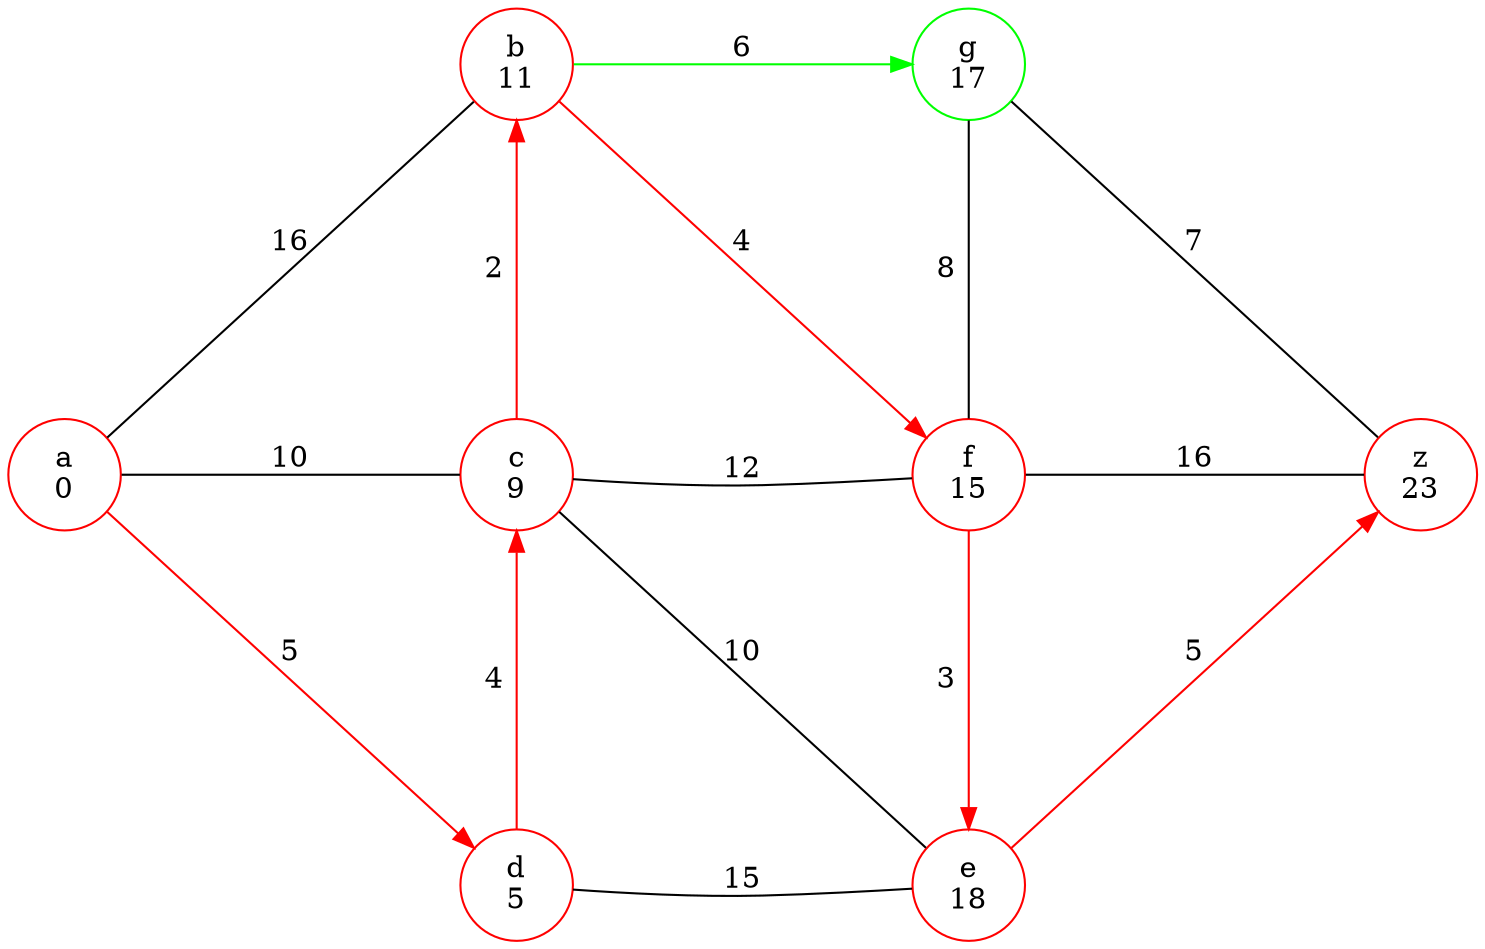digraph {
    rankdir=LR
    splines=true;
    overlap=scalexy;
    ranksep=2
    nodesep=1

    a -> b [label="16", dir=none, color=black]
    a -> c [label="10", dir=none, color=black]
    a -> d [label="5", color=red]

    b -> c [label="2", dir=back, color=red]
    c -> d [label="4", dir=back, color=red]

    b -> g [label="6", color=green]
    b -> f [label="4", color=red]


    c -> f [label="12", dir=none, color=black]
    c -> e [label="10", dir=none, color=black]

    d -> e [label="15", dir=none, color=black]

    g -> f [label="8", dir=none, color=black]
    f -> e [label="3", color=red]

    g -> z [label="7", dir=none, color=black]
    f -> z [label="16", dir=none, color=black]
    e -> z [label="5", color=red]

    {rank=same; b c d}
    {rank=same; g f e}

    a [color=red, label="a\n0"]
    b [color=red, label="b\n11"]
    c [color=red, label="c\n9"]
    d [color=red, label="d\n5"]
    e [color=red, label="e\n18"]
    f [color=red, label="f\n15"]
    g [color=green, label="g\n17"]
    z [color=red, label="z\n23"]
}
